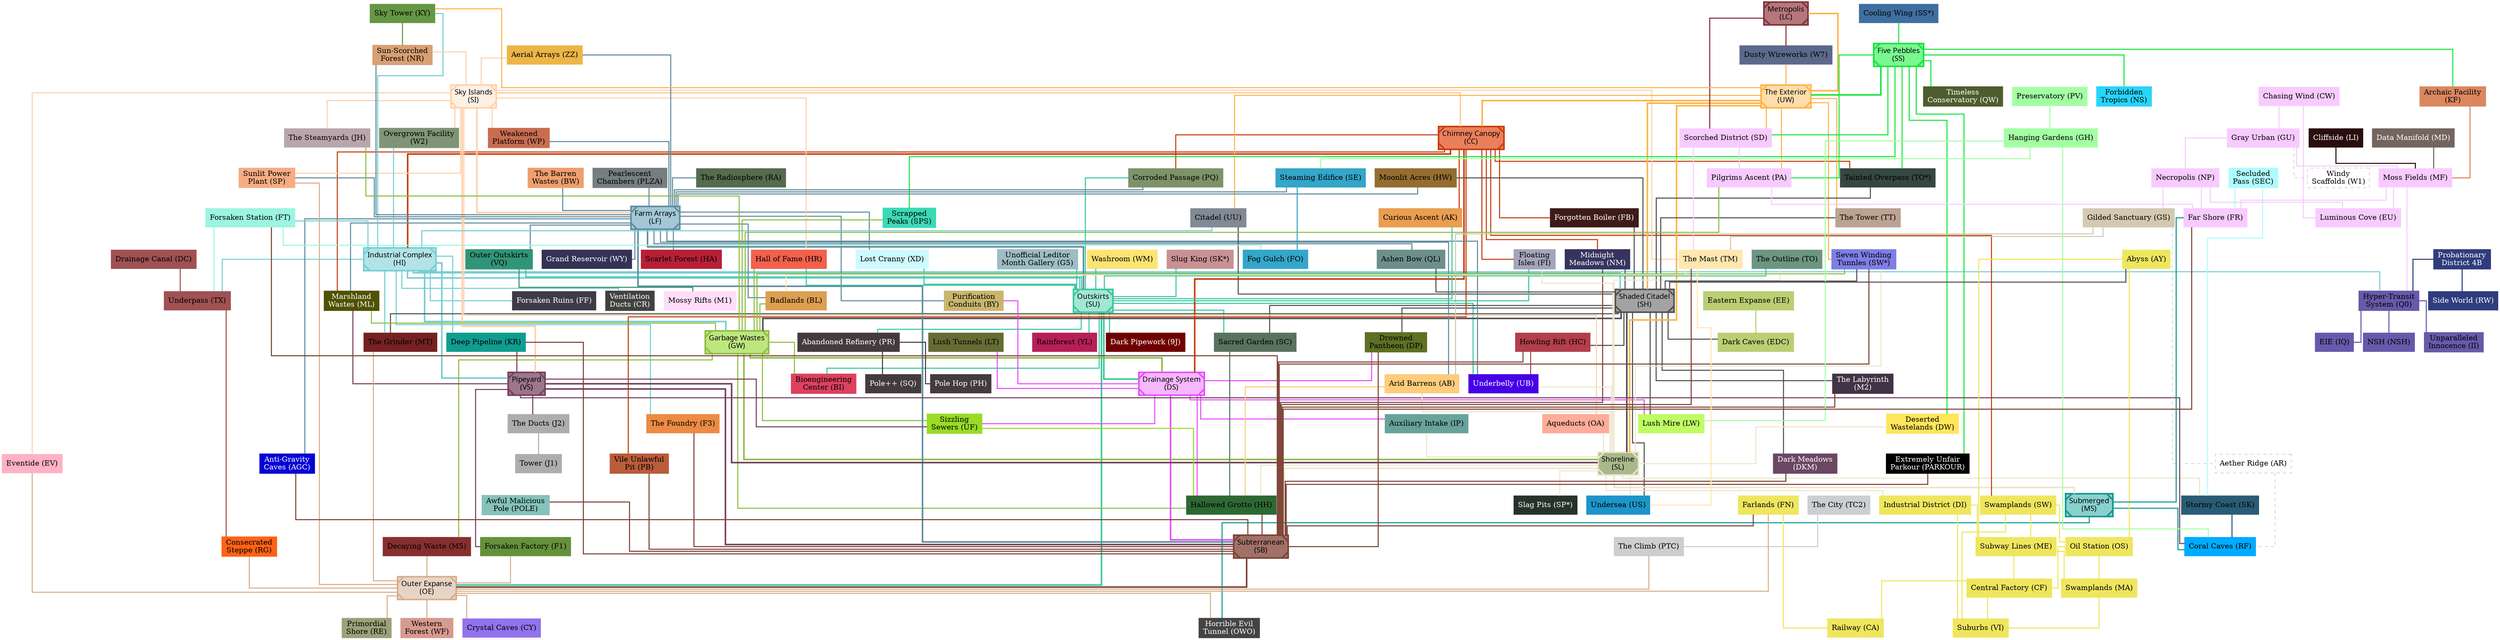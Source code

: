 strict digraph G {
    edge[dir=none]
    node[shape=rect style=filled]
    splines=ortho

    subgraph VanillaRegions {
        node[ penwidth=3 style="filled, diagonals" fontname="Impact" margin=0.1]
        SU [label="Outskirts\n(SU)" color="#38C79E" fillcolor="#a1e7d3"]
        HI [label="Industrial Complex\n(HI)" color="#75CED5" fillcolor="#b2e4e7"]
        GW [label="Garbage Wastes\n(GW)" color="#8DBD42" fillcolor="#bee67f"]
        SH [label="Shaded Citadel\n(SH)" color="#515151" fillcolor="#a3a3a3"]
        SL [label="Shoreline\n(SL)" color="#EDE5CC" fillcolor="#A8B88B"]
        CC [label="Chimney Canopy\n(CC)" color="#C53D0F" fillcolor="#eb7f5b"]
        DS [label="Drainage System\n(DS)" color="#E84DFF" fillcolor="#f6b8ff"]
        LF [label="Farm Arrays\n(LF)" color="#608C9E" fillcolor="#a2c7d6"]
        SI [label="Sky Islands\n(SI)" color="#FFD0AA" fillcolor="#fff0e4"]
        UW [label="The Exterior\n(UW)" color="#FFB447" fillcolor="#ffddaa"]
        SS [label="Five Pebbles\n(SS)" color="#19E53F" fillcolor="#79f890"]
        SB [label="Subterranean\n(SB)" color="#7D4236" fillcolor="#a17167"]
        VS [label="Pipeyard\n(VS)" color="#75405C" fillcolor="#9c768a"]
        MS [label="Submerged\n(MS)" color="#0B9793" fillcolor="#89d1cf"]
        OE [label="Outer Expanse\n(OE)" color="#D8AE8A" fillcolor="#e6d5c6"]
        LC [label="Metropolis\n(LC)" color="#7F3339" fillcolor="#b6777c"]

        // Van2VanConnections --------
        edge[penwidth=3]


        //level 0
            //SS
            SS -> UW [color="#19E53F"]//;0.5:#FFB447"]
            //LC
        LC -> UW [color="#FFB447"]//;0.5:#7F3339"]

        //level 1
            //SI
        SI -> CC [color="#FFD0AA"]//;0.5:#C53D0F"]
        SI -> LF [color="#FFD0AA"]//;0.5:#608C9E"]
        SI -> VS [color="#FFD0AA"]//;0.5:#75405C"]
            //UW
        UW -> CC [color="#FFB447"]//;0.5:#C53D0F"]
        UW -> SH [color="#FFB447"]//;0.5:#515151"]
        UW -> SL [color="#FFB447"]//;0.5:#515151"]

        //level 2
            //CC
        CC -> HI [color="#C53D0F"]//;0.5:#75CED5"]
        CC -> DS [color="#C53D0F"]//;0.5:#E84DFF"]
        
        //level 3
            //HI
        HI -> SH [color="#75CED5"]//;0.5:#515151"]
        HI -> SU [color="#75CED5"]//;0.5:#38C79E"]
        HI -> VS [color="#75CED5"]//;0.5:#75405C"]
        HI -> GW [color="#75CED5"]//;0.5:#8DBD42"]

        //level 4
            //SH
        SH -> SL [color="#515151"]//;0.5:#EDE5CC"]
        SH -> GW [color="#515151"]//;0.5:#8DBD42"]
            //LF
        LF -> SU [color="#608C9E"]//;0.5:#38C79E"]
        LF -> SB [color="#608C9E"]//;0.5:#7D4236"] 

        //level 5
            //SU
        SU -> DS [color="#38C79E"]//;0.5:#E84DFF"]
        SU -> OE [color="#38C79E"]//;0.5:#D8AE8A"]
            //VS
        VS -> SL [color="#75405C"]//;0.5:#EDE5CC"]
        VS -> SB [color="#75405C"]//;0.5:#7D4236"]
            //GW
        GW -> DS [color="#8DBD42"]//;0.5:#E84DFF"] // or reverse
        GW -> SL [color="#8DBD42"]//;0.5:#EDE5CC"]

        //level 6
            //DS
        DS -> SB [color="#E84DFF"]//;0.5:#7D4236"]
            //SL
        SL -> SB [color="#EDE5CC"]//;0.5:#7D4236"]
        SL -> MS [color="#EDE5CC"]//;0.5:#0B9793"]

        //level 7
            //SB
        SB -> OE [color="#7D4236"]//;0.5:#D8AE8A"]

    }

    subgraph ModdedRegions {
        ZZ [label="Aerial Arrays (ZZ)" color="#ecb547"]
        OA [label="Aqueducts (OA)" color="#ffac9a"]
        KF [label="Archaic Facility\n(KF)" color="#da8760"]
        AB [label="Arid Barrens (AB)" color="#ffcc7d"]
        BL [label="Badlands (BL)" color="#dd9f51"]
        BI [label="Bioengineering\nCenter (BI)" color="#dd415e"]
        UU [label="Citadel (UU)" color="#818a95"]
        RF [label="Coral Caves (RF)" color="#00abff"]
        PQ [label="Corroded Passage (PQ)" color="#7e926a"]
        CY [label="Crystal Caves (CY)" color="#9272ed"]
        AK [label="Curious Ascent (AK)" color="#e99e50"]
        DKM [label="Dark Meadows\n(DKM)" color="#6b4763" fontcolor="#ffffff"]
        "9J" [label="Dark Pipework (9J)" color="#700000" fontcolor="#ffffff"]
        KR [label="Deep Pipeline (KR)" color="#0f9d90"]
        DW [label="Deserted\nWastelands (DW)" color="#ffe65b"]
        DP [label="Drowned\nPantheon (DP)" color="#5d7024"]
        W7 [label="Dusty Wireworks (W7)" color="#5d698b"]
        EV [label="Eventide (EV)" color="#ffb1c6"]
        NS [label="Forbidden\nTropics (NS)" color="#27d5fb"]
        FB [label="Forgotten Boiler (FB)" color="#3d1b18" fontcolor="#ffffff"]
        F1 [label="Forsaken Factory (F1)" color="#649139"]
        FF [label="Forsaken Ruins (FF)" color="#3d3b48" fontcolor="#ffffff"]
        GS [label="Gilded Sanctuary (GS)" color="#d4c9b0"]
        WY [label="Grand Reservoir (WY)" color="#343255" fontcolor="#ffffff"]
        HH [label="Hallowed Grotto (HH)" color="#2d6933"]
        HC [label="Howling Rift (HC)" color="#b33e4c"]
        XD [label="Lost Cranny (XD)" color="#cdfaff"]
        WM [label="Washroom (WM)" color="#fce473"]
        LW [label="Lush Mire (LW)" color="#bffd64"]
        ML [label="Marshland\nWastes (ML)" color="#4f5200" fontcolor="#ffffff"]
        NM [label="Midnight\nMeadows (NM)" color="#37335f" fontcolor="#ffffff"]
        HW [label="Moonlit Acres (HW)" color="#946d30"]
        VQ [label="Outer Outskirts\n(VQ)" color="#319578"]
        W2 [label="Overgrown Facility\n(W2)" color="#7f9575"]
        RE [label="Primordial\nShore (RE)" color="#9da179"]
        BY [label="Purification\nConduits (BY)" color="#c9b66e"]
        YL [label="Rainforest (YL)" color="#b71f57"]
        SC [label="Sacred Garden (SC)" color="#57735f"]
        HA [label="Scarlet Forest (HA)" color="#b71f37"]
        SPS [label="Scrapped\nPeaks (SPS)" color="#3adab5"]
        SEC [label="Secluded\nPass (SEC)" color="#aefbff"]
        UF [label="Sizzling\nSewers (UF)" color="#99db25"]
        KY [label="Sky Tower (KY)" color="#669745"]
        SP2 [label="Slag Pits (SP*)" color="#25332b" fontcolor="#ffffff"]
        SK2 [label="Slug King (SK*)" color="#c99292"]
        SK [label="Stormy Coast (SK)" color="#295c75"]
        NR [label="Sun-Scorched\nForest (NR)" color="#d9a073"]
        SP [label="Sunlit Power\nPlant (SP)" color="#f7ac83"]
        TO2 [label="Tainted Overpass (TO*)" color="#34483f"]
        MT [label="The Grinder (MT)" color="#752121"]
        TO [label="The Outline (TO)" color="#6c9682"]
        RA [label="The Radiosphere (RA)" color="#556b4d"]
        JH [label="The Steamyards (JH)" color="#b9a6ac"]
        TT [label="The Tower (TT)" color="#bba392"]
        QW [label="Timeless\nConservatory (QW)" color="#4e5d2d" fontcolor="#ffffff"]
        UB [label="Underbelly (UB)" color="#4700e5" fontcolor="#ffffff"]
        US [label="Undersea (US)" color="#1c95c9"]
        CR [label="Ventilation\nDucts (CR)" color="#41413f" fontcolor="#ffffff"]
        WP [label="Weakened\nPlatform (WP)" color="#c96d51"]
        F3 [label="The Foundry (F3)" color="#ed8b44"]
        FI [label="Floating\nIsles (FI)" color="#a4a5ba"]
        SW2 [label="Seven Winding\nTunnles (SW*)" color="#7f7ee6"]
        IP [label="Auxiliary Intake (IP)" color="#68a39b"]
        M5 [label="Decaying Waste (M5)" color="#872f2f"]
        M1 [label="Mossy Rifts (M1)" color="#ffddf9"]
        RG [label="Consecrated\nSteppe (RG)" color="#ff6215"]
        MD [label="Data Manifold (MD)" color="#73655f" fontcolor="white"]
        QL [label="Ashen Bow (QL)" color="#6c9089"]
        WF [label="Western\nForest (WF)" color="#d89a8f"]
        OWO [label="Horrible Evil\nTunnel (OWO)" color="#444444" fontcolor="#ffffff"]
        LI [label="Cliffside (LI)" color="#2b0d0d" fontcolor="#ffffff"]
        M2 [label="The Labyrinth\n(M2)" color="#433346" fontcolor="#ffffff"] 
        AGC [label="Anti-Gravity\nCaves (AGC)" color="#0604d3" fontcolor="#ffffff"] 
        HR [label="Hall of Fame (HR)" color="#f3604c"]
        G5 [label="Unofficial Leditor\nMonth Gallery (G5)" color="#9ebcc5"]
        BW [label="The Barren\nWastes (BW)" color="#ef9f6e"]
        PB [label="Vile Unlawful\nPit (PB)" color="#b95c3a"]
        PARKOUR [label="Extremely Unfair\nParkour (PARKOUR)" color="black" fontcolor="white"]
        LT [label="Lush Tunnels (LT)" color="#656c33"]
        SS2 [label="Cooling Wing (SS*)" color="#3f6fa0"]
        POLE [label="Awful Malicious\nPole (POLE)" color="#85c2bb"]
        PLZA [label="Pearlescent\nChambers (PLZA)" color="#767e80"]

      //[
        //The City
        node[color="#ccced0"]
        PTC [label="The Climb (PTC)"]
        TC2 [label="The City (TC2)"]
        
        //Eastern Expanse
        node[color="#bbce72"]
        EDC [label="Dark Caves (EDC)"]
        EE [label="Eastern Expanse (EE)"]

        //lost pipeways
        node[color="#adadad"]
        J1 [label="Tower (J1)"]
        J2 [label="The Ducts (J2)"]

        //Polehop
        node[style="filled" color="#443b3e" fontcolor="#ffffff"]
        PH [label="Pole Hop (PH)"]
        PR [label="Abandoned Refinery (PR)"]
        SQ [label="Pole++ (SQ)"]

        //Global Hyper-Transit System / 4B
        node[color="#6859ab" fontcolor=black]
        Q0 [label="Hyper-Transit\nSystem (Q0)"]
        IQ [label="EIE (IQ)"]
        NSH [label="NSH (NSH)"]//6a9d5c
        II [label="Unparalleled\nInnocence (II)"]
        node[color="#303C7D"]
        "4B" [label="Probationary\nDistrict 4B" fontcolor="#ffffff"]
        RW [label="Side World (RW)" fontcolor="#ffffff"]

        //Gardens
        node[color="#A3FFA4"]
        GH [label="Hanging Gardens (GH)"]
        PV [label="Preservatory (PV)"]
        
        //Old New Horizons
        node[color="#EFE65F"]
        FN [label="Farlands (FN)"]
        CA [label="Railway (CA)"]
        CF [label="Central Factory (CF)"]
        VI [label="Suburbs (VI)"]
        MA [label="Swamplands (MA)"]
        OS [label="Oil Station (OS)"]
        ME [label="Subway Lines (ME)"]
        AY [label="Abyss (AY)"]
        SW [label="Swamplands (SW)"]
        DI [label="Industrial District (DI)"]

        //Shrouded Assembly
        node[color="#33A6C9"]
        FO [label="Fog Gulch (FO)"]
        SE [label="Steaming Edifice (SE)"]
        //LH [label="Lunar Byway (LH)"]

        //Sunlit Trail
        node[color="#F8CBFF"]
        SD [label="Scorched District (SD)"]
        PA [label="Pilgrims Ascent (PA)"]
        FR [label="Far Shore (FR)"]
        MF [label="Moss Fields (MF)"]
        CW [label="Chasing Wind (CW)"]
        GU [label="Gray Urban (GU)"]
        NP [label="Necropolis (NP)"]
        EU [label="Luminous Cove (EU)"]

        //Hub Regions
        FT [label="Forsaken Station (FT)" color="#9cf5e0"]
        TM [label="The Mast (TM)" color="#FFE7AF"]
        TX [label="Underpass (TX)" color="#a05151"]
        DC [label="Drainage Canal (DC)" color="#a05151"]
    }
  
    subgraph Van2ModConnections {
        edge[color="",penwidth=2]

        PLZA -> LF [color="#608C9E"]
        POLE -> SB [color="#7D4236"]
        SS2 -> SS [color="#19E53F"]
        LT -> DS [color="#E84DFF"]
        PARKOUR -> SB [color="#7D4236"]
        SS -> PARKOUR [color="#19E53F"]

        CC -> PB [color="#C53D0F"]
        PB -> SB [color="#7D4236"]

        PTC -> OE [color="#D8AE8A"]

        VS -> J2 [color="#75405C"]

        SH -> EDC [color="#515151"]

        SI -> HR [color="#FFD0AA"]
        HR -> SU [color="#38C79E"]
        HR -> GW [color="#8DBD42"]
        G5 -> SU [color="#38C79E"]

        BW -> LF [color="#608C9E"]

        WM -> SU [color="#38C79E"]

        LF -> AGC [color="#608C9E"]
        AGC -> SB [color="#7D4236"]

        SH -> M2 [color="#515151"]
        M2 -> SB [color="#7D4236"]

        SU -> PR [color="#38C79E"]

        OE -> WF [color="#D8AE8A"]

        LF -> QL [color="#608C9E"]
        QL -> SH [color="#515151"]

        FN -> SB [color="#7D4236"]
        FN -> OE [color="#D8AE8A"]
        AY -> SH [color="#515151"]
        CC -> SW [color="#C53D0F"]
        SL -> DI [color="#EDE5CC"]

        SS -> KF [color="#19E53F"]
        SS -> QW [color="#19E53F"]
        SS -> NS [color="#19E53F"]
        SL -> SK [color="#EDE5CC"]
        SE -> LF [color="#608C9E"]
        HI -> Q0 [color="#75CED5"]
        OE -> CY [color="#D8AE8A"]
        SU -> "9J" [color="#38C79E"]
        HI -> FF [color="#75CED5"]
        LF -> WY [color="#608C9E"]
        OE -> RE [color="#D8AE8A"]
        SU -> YL [color="#38C79E"]
        LF -> HA [color="#608C9E"]
        SL -> SP2 [color="#EDE5CC"]
        SK2 -> SU [color="#38C79E"]
        HI -> CR [color="#75CED5"]

        CC -> FI [color="#C53D0F"]
        FI -> SU [color="#38C79E"]
        FI -> SL [color="#EDE5CC"]

        HI -> F3 [color="#75CED5"]
        F3 -> SB [color="#7D4236"]

        SI -> WP [color="#FFD0AA"]
        WP -> LF [color="#608C9E"]

        UB -> SL [color="#EDE5CC"]
        SU -> UB [color="#38C79E"]
        LF -> UB [color="#608C9E"]

        UW -> TT [color="#FFB447"]
        TT -> SH [color="#515151"]

        RA -> LF [color="#608C9E"]
        SI -> JH [color="#FFD0AA"]
        JH -> GW [color="#8DBD42"]

        RG -> OE [color="#D8AE8A"]

        IP -> SL [color="#EDE5CC"]
        DS -> IP [color="#E84DFF"]

        GW -> M5 [color="#8DBD42"]
        M5 -> OE [color="#D8AE8A"]

        SW2 -> GW [color="#8DBD42"]
        SW2 -> SB [color="#7D4236"]
        SW2 -> SH [color="#515151"]
        SW2 -> SL [color="#EDE5CC"]
        UW -> SW2 [color="#FFB447"]

        MT -> OE [color="#D8AE8A"]
        HI -> MT [color="#75CED5"]
        SH -> MT [color="#515151"]

        TO -> SU [color="#38C79E"]
        TO -> SL [color="#EDE5CC"]

        SS -> TO2 [color="#19E53F"]
        CC -> TO2 [color="#C53D0F"]
        TO2 -> SH [color="#515151"]

        SI -> SP [color="#FFD0AA"]
        SP -> OE [color="#D8AE8A"]
        SP -> LF [color="#608C9E"]

        KY -> HI [color="#75CED5"]
        KY -> UW [color="#FFB447"]

        NR -> SI [color="#FFD0AA"]
        NR -> LF [color="#608C9E"]

        SS -> SPS [color="#19E53F"]
        SPS -> GW [color="#8DBD42"]

        LF -> BY [color="#608C9E"]
        BY -> DS [color="#E84DFF"]

        SI -> W2 [color="#FFD0AA"]
        W2 -> HI [color="#75CED5"]

        LF -> VQ [color="#608C9E"]
        VQ -> SU [color="#38C79E"]

        HW -> LF [color="#608C9E"]
        HW -> SH [color="#515151"]

        CC -> NM [color="#C53D0F"]
        NM -> SH [color="#515151"]
        NM -> SB [color="#7D4236"]
        
        CC -> ML [color="#C53D0F"]
        LF -> ML [color="#608C9E"]
        ML -> GW [color="#8DBD42"]
        ML -> VS [color="#75405C"]

        LF -> XD [color="#608C9E"]
        XD -> SU [color="#38C79E"]

        SH -> HC [color="#515151"]
        HC -> SB [color="#7D4236"]

        F1 -> OE [color="#D8AE8A"]
        VS -> F1 [color="#75405C"]

        CC -> FB [color="#C53D0F"]
        FB -> SH [color="#515151"]

        SI -> EV [color="#FFD0AA"]
        EV -> OE [color="#D8AE8A"]

        LC -> W7 [color="#7F3339"]
        W7 -> UW [color="#FFB447"]

        SH -> DP [color="#515151"]
        DP -> DS [color="#E84DFF"]
        DP -> SB [color="#7D4236"]

        SS -> DW [color="#19E53F"]
        DW -> SL [color="#EDE5CC"]

        HI -> KR [color="#75CED5"]
        KR -> VS [color="#75405C"]
        KR -> SB [color="#7D4236"]

        SH -> DKM [color="#515151"]
        DKM -> SB [color="#7D4236"]

        CC -> AK [color="#C53D0F"]
        AK -> SU [color="#38C79E"]

        CC -> PQ [color="#C53D0F"]
        PQ -> SU [color="#38C79E"]
        PQ -> LF [color="#608C9E"]

        UW -> UU [color="#FFB447"]
        UU -> HI [color="#75CED5"]
        UU -> SH [color="#515151"]

        SU -> BI [color="#38C79E"]
        GW -> BI [color="#8DBD42"]

        SI -> OA [color="#FFD0AA"]
        OA -> SL [color="#EDE5CC"]

        ZZ -> SI [color="#FFD0AA"]
        ZZ -> LF [color="#608C9E"]

        HI -> TX [color="#75CED5"]

        FT -> HI [color="#75CED5"]
        FT -> SB [color="#7D4236"]
        
        DS -> LW [color="#E84DFF"]
        SH -> LW [color="#515151"]

        LF -> BL [color="#608C9E"]
        BL -> GW [color="#8DBD42"]

        SL -> US [color="#EDE5CC"]
        SH -> US [color="#515151"]

        SI -> TM [color="#FFD0AA"]
        TM -> SB [color="#7D4236"]

        SU -> SC [color="#38C79E"]
        SH -> SC [color="#515151"]

        AB -> SL [color="#EDE5CC"]
        LF -> AB [color="#608C9E"]

        MS -> RF [color="#0B9793"]
        VS -> RF [color="#75405C"]

        VS -> UF [color="#75405C"]
        DS -> UF [color="#E84DFF"]
        GW -> UF [color="#8DBD42"]


        //Hallowed Grotto
        DS -> HH [color="#E84DFF"]
        HH -> SB [color="#7D4236"]
        SL -> HH [color="#EDE5CC"]
        DS -> HH [color="#E84DFF"]
        GW -> HH [color="#8DBD42"]

        //Sunlit Trail
        LC -> SD [color="#7F3339"]
        UW -> SD [color="#FFB447"]
        SD -> SS [color="#19E53F"]
        SS -> PA [color="#19E53F"]
        UW -> PA [color="#FFB447"]
        PA -> GW [color="#8DBD42"]
        FR -> SB [color="#7D4236"]
        FR -> MS [color="#0B9793"]
        
    }

    subgraph Mod2ModConnections {
        edge[penwidth=2 color=""]

        //Done
        GS -> { TM AB } [color="#d4c9b0"]
        SEC -> SK [color="#aefbff"]
        SK -> RF [color="#295c75"]
        DC -> TX [color="#a05151"]
        TM -> { BL US } [color="#FFE7AF"]
        KY -> NR [color="#669745"]
        VQ -> M1 [color="#319578"]
        TX -> RG [color="#a05151"]
        MD -> MF [color="#73655f"]
        HC -> UB [color="#b33e4c"]
        MS -> OWO [color="#0B9793"]
        OE -> OWO [color="#D8AE8A"]
        J2 -> J1 [color="#ADADAD"]
        EE -> EDC [color="#bbce72"]
        TC2 -> PTC [color="#ccced0"]

        //polehop
        PR -> { PH SQ } [color="#443b3e"] 

        //Hallowed Grotto
        AB -> HH [color="#ffcc7d"]
        SC -> HH [color="#57735f"]
        UF -> HH [color="#99db25"]

        //Old New Horizons
        edge[color="#EFE65F"]
        AY -> { ME OS } 
        ME -> { CF MA }
        OS -> { CF MA }
        CF -> { CA VI }
        MA -> { VI }
        FN -> { CA }
        DI -> { VI ME }
        SW -> { ME VI OS }

        //Shrouded Assembly 
        edge[color="#33A6C9"]
        SE -> FO
        //SE -> { LH }

        //Forsaken Station
        edge[color="#9cf5e0"]
        FT -> FO
        FT -> TX

        //Sunlit Trail
        edge[color="#F8CBFF"]
        CW ->  { GU EU }
        GU -> { MF NP }
        NP -> { EU FR GS }
        KF -> { MF } [color="#da8760"]
        LI -> MF [color="#2b0d0d"]
        MF -> { EU FR }
        SEC -> FR [color="#aefbff"]
        SD -> PA 
        PA -> FR 
        SD -> TM

        //Global Hyper-Transit System / 4B
        edge[color="#6859ab"]
        "4B" -> { Q0 RW } [color="#303C7D"]
        Q0 -> { IQ NSH II }
        MF -> Q0 [color="#F8CBFF"]

        //Gardens
        edge[color="#A3FFA4"]
        PV -> GH
        GH -> LW
        GH -> SE
        GH -> RF

    }

    
    subgraph DontExistYet {
        node[style=dashed,color=grey]
        edge[style=dashed,color=grey]
        AR [label="Aether Ridge (AR)"]
        GS -> AR -> RF
        // MK [label="MK"]
        // MK -> EV
        // VCwip [label="Ventilation\nComplex"]
        // VCwip -> TO
        // MDwip [label="???"]
        // MDwip -> MD
        W1 [label="Windy\nScaffolds (W1)"]
        GU -> W1

        /*         
        //cliffside
        TAR [label="Furnace\nGorge (TAR)"]
        NG [label="No Grand\nIdeas (NG)"]
        WK [label="Darkwater (WK)"]
        { TAR NG } -> LI
        LI -> WK



        ATwip [label="AT"]
        GCwip [label="Galacial Crest"]
        NCwip [label="Northern Canyons"]
        { ATwip GCwip NCwip } -> FT

        FFwip [label="Floating Facility"]
        DCwip [label="?"]
        DCwip -> DC -> FFwip

        TRwip [label="The Root"]
        TX1wip [label="?"]
        TX2wip [label="?"]
        { TX1wip TX2wip } -> TX -> TRwip
        // */

    }

    subgraph fourbtime {
        //edge[constraint=false,color=lightgrey,style=dashed,penwidth=0.5]
        //"4B" -> { PA, SD, GS, CW, LW, TM, RW, ML, AB, SC, GH, US, SK, RF, HH, UF, FR, MF, II }
        //{ UW, SS, LC, SI, CC, MS, SU, HI, VS, GW, SH, LF, OE, SL, SB, DS } -> "4B"
        //simplified
        //SU -> "4B" [color=lightgrey,style=dashed,penwidth=0.5]
        
    }


  
}